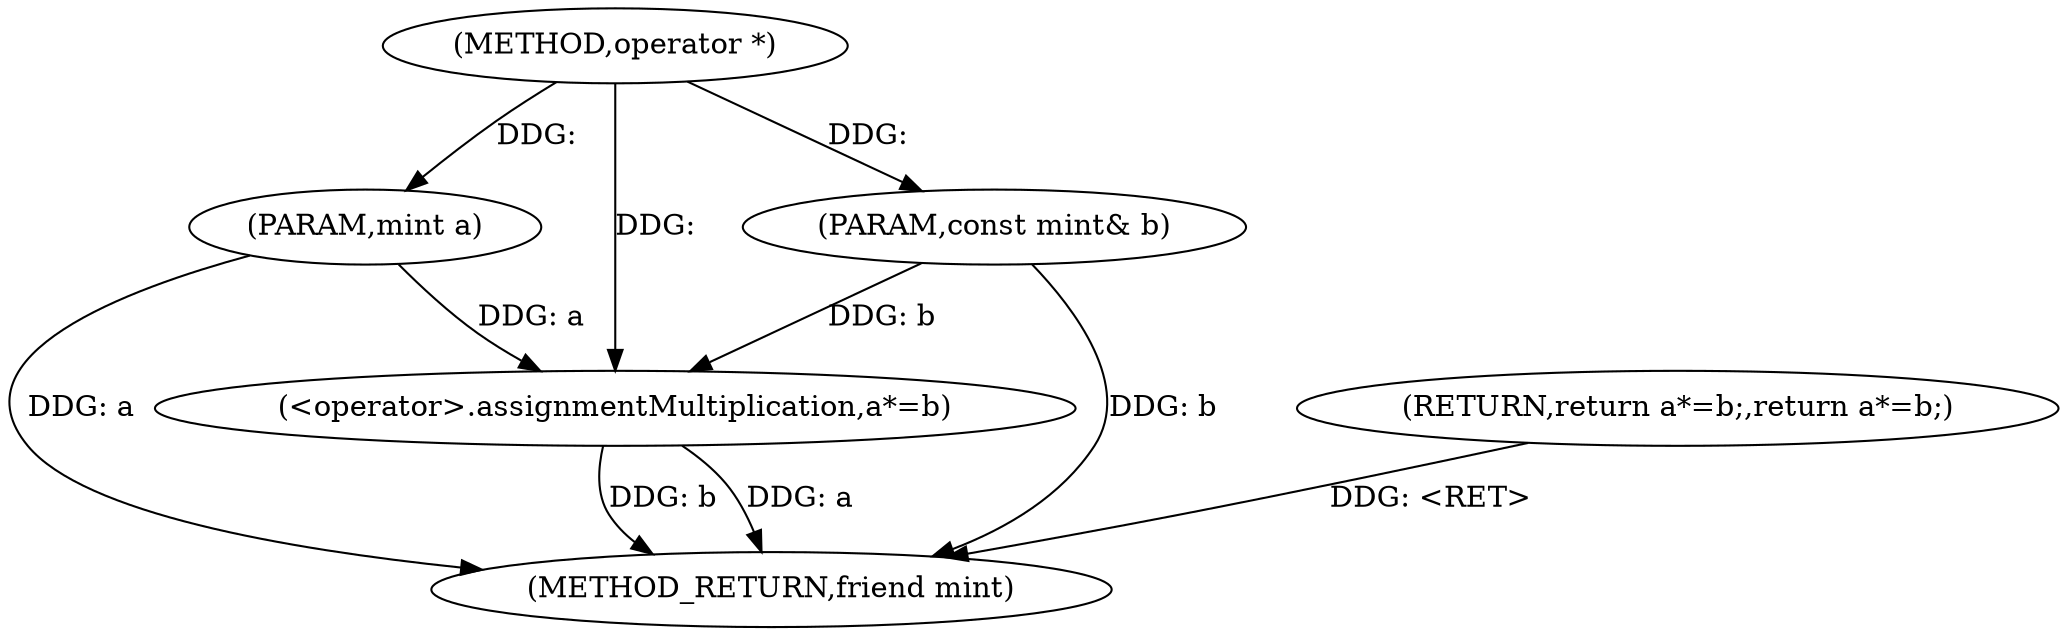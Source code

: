 digraph "operator *" {  
"1000209" [label = "(METHOD,operator *)" ]
"1000217" [label = "(METHOD_RETURN,friend mint)" ]
"1000210" [label = "(PARAM,mint a)" ]
"1000211" [label = "(PARAM,const mint& b)" ]
"1000213" [label = "(RETURN,return a*=b;,return a*=b;)" ]
"1000214" [label = "(<operator>.assignmentMultiplication,a*=b)" ]
  "1000210" -> "1000217"  [ label = "DDG: a"] 
  "1000211" -> "1000217"  [ label = "DDG: b"] 
  "1000214" -> "1000217"  [ label = "DDG: a"] 
  "1000214" -> "1000217"  [ label = "DDG: b"] 
  "1000213" -> "1000217"  [ label = "DDG: <RET>"] 
  "1000209" -> "1000210"  [ label = "DDG: "] 
  "1000209" -> "1000211"  [ label = "DDG: "] 
  "1000211" -> "1000214"  [ label = "DDG: b"] 
  "1000209" -> "1000214"  [ label = "DDG: "] 
  "1000210" -> "1000214"  [ label = "DDG: a"] 
}
